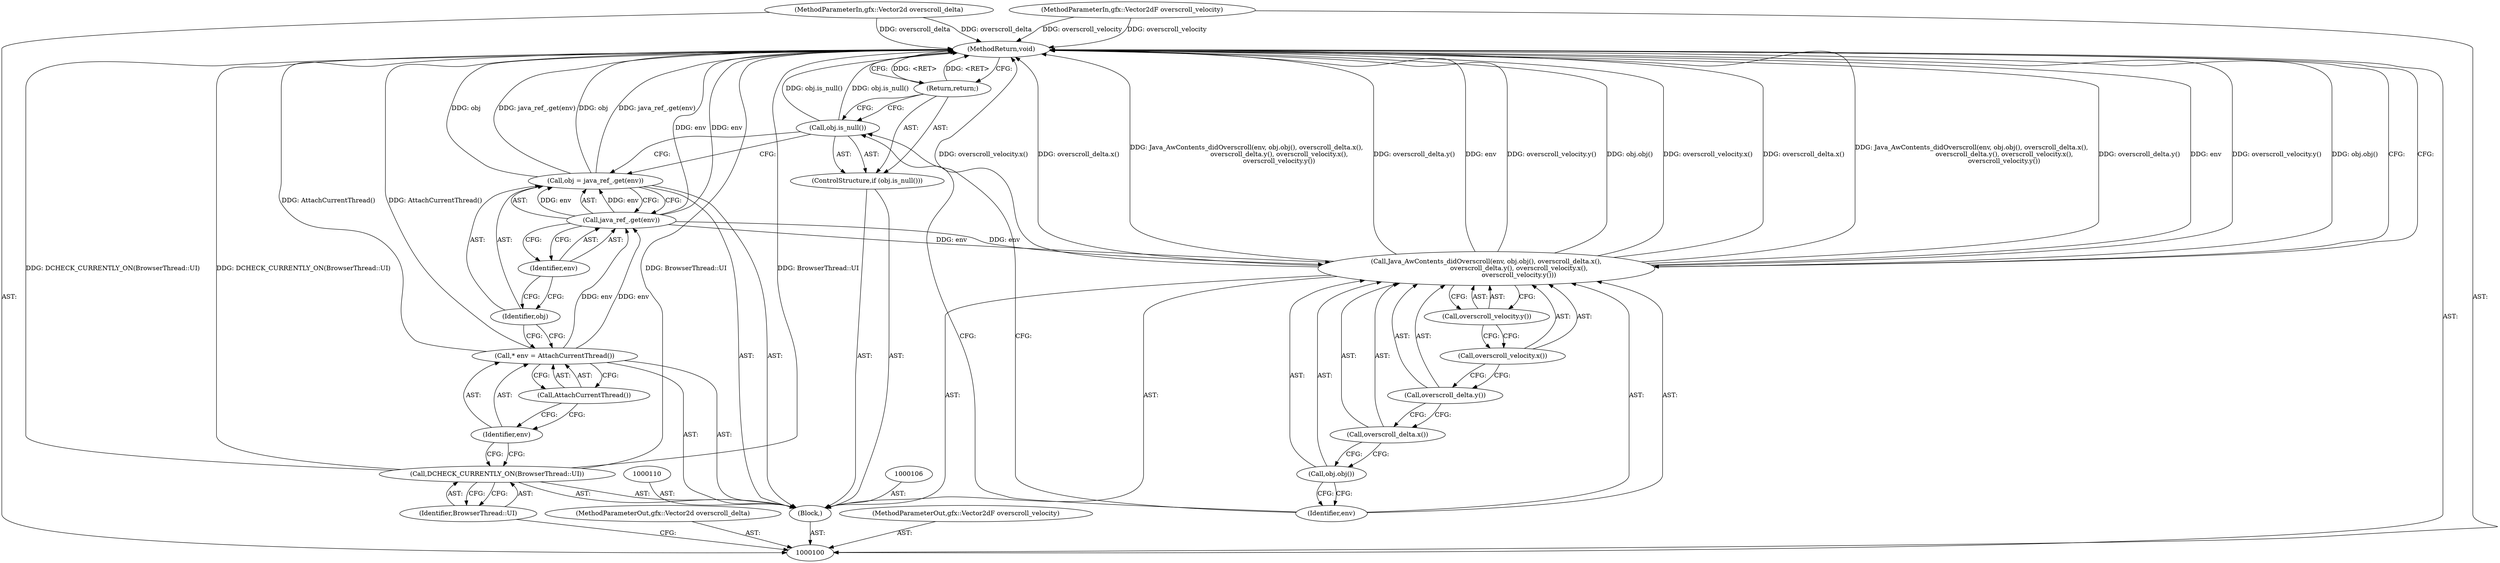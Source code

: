 digraph "1_Chrome_6d9425ec7badda912555d46ea7abcfab81fdd9b9_2" {
"1000125" [label="(MethodReturn,void)"];
"1000101" [label="(MethodParameterIn,gfx::Vector2d overscroll_delta)"];
"1000176" [label="(MethodParameterOut,gfx::Vector2d overscroll_delta)"];
"1000124" [label="(Call,overscroll_velocity.y())"];
"1000102" [label="(MethodParameterIn,gfx::Vector2dF overscroll_velocity)"];
"1000177" [label="(MethodParameterOut,gfx::Vector2dF overscroll_velocity)"];
"1000103" [label="(Block,)"];
"1000105" [label="(Identifier,BrowserThread::UI)"];
"1000104" [label="(Call,DCHECK_CURRENTLY_ON(BrowserThread::UI))"];
"1000108" [label="(Identifier,env)"];
"1000109" [label="(Call,AttachCurrentThread())"];
"1000107" [label="(Call,* env = AttachCurrentThread())"];
"1000111" [label="(Call,obj = java_ref_.get(env))"];
"1000112" [label="(Identifier,obj)"];
"1000113" [label="(Call,java_ref_.get(env))"];
"1000114" [label="(Identifier,env)"];
"1000115" [label="(ControlStructure,if (obj.is_null()))"];
"1000116" [label="(Call,obj.is_null())"];
"1000117" [label="(Return,return;)"];
"1000118" [label="(Call,Java_AwContents_didOverscroll(env, obj.obj(), overscroll_delta.x(),\n                                overscroll_delta.y(), overscroll_velocity.x(),\n                                overscroll_velocity.y()))"];
"1000119" [label="(Identifier,env)"];
"1000120" [label="(Call,obj.obj())"];
"1000121" [label="(Call,overscroll_delta.x())"];
"1000122" [label="(Call,overscroll_delta.y())"];
"1000123" [label="(Call,overscroll_velocity.x())"];
"1000125" -> "1000100"  [label="AST: "];
"1000125" -> "1000117"  [label="CFG: "];
"1000125" -> "1000118"  [label="CFG: "];
"1000117" -> "1000125"  [label="DDG: <RET>"];
"1000104" -> "1000125"  [label="DDG: DCHECK_CURRENTLY_ON(BrowserThread::UI)"];
"1000104" -> "1000125"  [label="DDG: BrowserThread::UI"];
"1000113" -> "1000125"  [label="DDG: env"];
"1000118" -> "1000125"  [label="DDG: overscroll_velocity.x()"];
"1000118" -> "1000125"  [label="DDG: overscroll_delta.x()"];
"1000118" -> "1000125"  [label="DDG: Java_AwContents_didOverscroll(env, obj.obj(), overscroll_delta.x(),\n                                overscroll_delta.y(), overscroll_velocity.x(),\n                                overscroll_velocity.y())"];
"1000118" -> "1000125"  [label="DDG: overscroll_delta.y()"];
"1000118" -> "1000125"  [label="DDG: env"];
"1000118" -> "1000125"  [label="DDG: overscroll_velocity.y()"];
"1000118" -> "1000125"  [label="DDG: obj.obj()"];
"1000107" -> "1000125"  [label="DDG: AttachCurrentThread()"];
"1000102" -> "1000125"  [label="DDG: overscroll_velocity"];
"1000111" -> "1000125"  [label="DDG: obj"];
"1000111" -> "1000125"  [label="DDG: java_ref_.get(env)"];
"1000101" -> "1000125"  [label="DDG: overscroll_delta"];
"1000116" -> "1000125"  [label="DDG: obj.is_null()"];
"1000101" -> "1000100"  [label="AST: "];
"1000101" -> "1000125"  [label="DDG: overscroll_delta"];
"1000176" -> "1000100"  [label="AST: "];
"1000124" -> "1000118"  [label="AST: "];
"1000124" -> "1000123"  [label="CFG: "];
"1000118" -> "1000124"  [label="CFG: "];
"1000102" -> "1000100"  [label="AST: "];
"1000102" -> "1000125"  [label="DDG: overscroll_velocity"];
"1000177" -> "1000100"  [label="AST: "];
"1000103" -> "1000100"  [label="AST: "];
"1000104" -> "1000103"  [label="AST: "];
"1000106" -> "1000103"  [label="AST: "];
"1000107" -> "1000103"  [label="AST: "];
"1000110" -> "1000103"  [label="AST: "];
"1000111" -> "1000103"  [label="AST: "];
"1000115" -> "1000103"  [label="AST: "];
"1000118" -> "1000103"  [label="AST: "];
"1000105" -> "1000104"  [label="AST: "];
"1000105" -> "1000100"  [label="CFG: "];
"1000104" -> "1000105"  [label="CFG: "];
"1000104" -> "1000103"  [label="AST: "];
"1000104" -> "1000105"  [label="CFG: "];
"1000105" -> "1000104"  [label="AST: "];
"1000108" -> "1000104"  [label="CFG: "];
"1000104" -> "1000125"  [label="DDG: DCHECK_CURRENTLY_ON(BrowserThread::UI)"];
"1000104" -> "1000125"  [label="DDG: BrowserThread::UI"];
"1000108" -> "1000107"  [label="AST: "];
"1000108" -> "1000104"  [label="CFG: "];
"1000109" -> "1000108"  [label="CFG: "];
"1000109" -> "1000107"  [label="AST: "];
"1000109" -> "1000108"  [label="CFG: "];
"1000107" -> "1000109"  [label="CFG: "];
"1000107" -> "1000103"  [label="AST: "];
"1000107" -> "1000109"  [label="CFG: "];
"1000108" -> "1000107"  [label="AST: "];
"1000109" -> "1000107"  [label="AST: "];
"1000112" -> "1000107"  [label="CFG: "];
"1000107" -> "1000125"  [label="DDG: AttachCurrentThread()"];
"1000107" -> "1000113"  [label="DDG: env"];
"1000111" -> "1000103"  [label="AST: "];
"1000111" -> "1000113"  [label="CFG: "];
"1000112" -> "1000111"  [label="AST: "];
"1000113" -> "1000111"  [label="AST: "];
"1000116" -> "1000111"  [label="CFG: "];
"1000111" -> "1000125"  [label="DDG: obj"];
"1000111" -> "1000125"  [label="DDG: java_ref_.get(env)"];
"1000113" -> "1000111"  [label="DDG: env"];
"1000112" -> "1000111"  [label="AST: "];
"1000112" -> "1000107"  [label="CFG: "];
"1000114" -> "1000112"  [label="CFG: "];
"1000113" -> "1000111"  [label="AST: "];
"1000113" -> "1000114"  [label="CFG: "];
"1000114" -> "1000113"  [label="AST: "];
"1000111" -> "1000113"  [label="CFG: "];
"1000113" -> "1000125"  [label="DDG: env"];
"1000113" -> "1000111"  [label="DDG: env"];
"1000107" -> "1000113"  [label="DDG: env"];
"1000113" -> "1000118"  [label="DDG: env"];
"1000114" -> "1000113"  [label="AST: "];
"1000114" -> "1000112"  [label="CFG: "];
"1000113" -> "1000114"  [label="CFG: "];
"1000115" -> "1000103"  [label="AST: "];
"1000116" -> "1000115"  [label="AST: "];
"1000117" -> "1000115"  [label="AST: "];
"1000116" -> "1000115"  [label="AST: "];
"1000116" -> "1000111"  [label="CFG: "];
"1000117" -> "1000116"  [label="CFG: "];
"1000119" -> "1000116"  [label="CFG: "];
"1000116" -> "1000125"  [label="DDG: obj.is_null()"];
"1000117" -> "1000115"  [label="AST: "];
"1000117" -> "1000116"  [label="CFG: "];
"1000125" -> "1000117"  [label="CFG: "];
"1000117" -> "1000125"  [label="DDG: <RET>"];
"1000118" -> "1000103"  [label="AST: "];
"1000118" -> "1000124"  [label="CFG: "];
"1000119" -> "1000118"  [label="AST: "];
"1000120" -> "1000118"  [label="AST: "];
"1000121" -> "1000118"  [label="AST: "];
"1000122" -> "1000118"  [label="AST: "];
"1000123" -> "1000118"  [label="AST: "];
"1000124" -> "1000118"  [label="AST: "];
"1000125" -> "1000118"  [label="CFG: "];
"1000118" -> "1000125"  [label="DDG: overscroll_velocity.x()"];
"1000118" -> "1000125"  [label="DDG: overscroll_delta.x()"];
"1000118" -> "1000125"  [label="DDG: Java_AwContents_didOverscroll(env, obj.obj(), overscroll_delta.x(),\n                                overscroll_delta.y(), overscroll_velocity.x(),\n                                overscroll_velocity.y())"];
"1000118" -> "1000125"  [label="DDG: overscroll_delta.y()"];
"1000118" -> "1000125"  [label="DDG: env"];
"1000118" -> "1000125"  [label="DDG: overscroll_velocity.y()"];
"1000118" -> "1000125"  [label="DDG: obj.obj()"];
"1000113" -> "1000118"  [label="DDG: env"];
"1000119" -> "1000118"  [label="AST: "];
"1000119" -> "1000116"  [label="CFG: "];
"1000120" -> "1000119"  [label="CFG: "];
"1000120" -> "1000118"  [label="AST: "];
"1000120" -> "1000119"  [label="CFG: "];
"1000121" -> "1000120"  [label="CFG: "];
"1000121" -> "1000118"  [label="AST: "];
"1000121" -> "1000120"  [label="CFG: "];
"1000122" -> "1000121"  [label="CFG: "];
"1000122" -> "1000118"  [label="AST: "];
"1000122" -> "1000121"  [label="CFG: "];
"1000123" -> "1000122"  [label="CFG: "];
"1000123" -> "1000118"  [label="AST: "];
"1000123" -> "1000122"  [label="CFG: "];
"1000124" -> "1000123"  [label="CFG: "];
}
